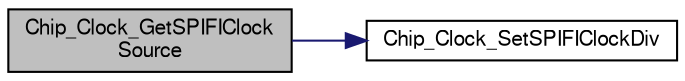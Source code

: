 digraph "Chip_Clock_GetSPIFIClockSource"
{
  edge [fontname="FreeSans",fontsize="10",labelfontname="FreeSans",labelfontsize="10"];
  node [fontname="FreeSans",fontsize="10",shape=record];
  rankdir="LR";
  Node1 [label="Chip_Clock_GetSPIFIClock\lSource",height=0.2,width=0.4,color="black", fillcolor="grey75", style="filled", fontcolor="black"];
  Node1 -> Node2 [color="midnightblue",fontsize="10",style="solid"];
  Node2 [label="Chip_Clock_SetSPIFIClockDiv",height=0.2,width=0.4,color="black", fillcolor="white", style="filled",URL="$group__CLOCK__17XX__40XX.html#ga2cde27bd6930a102a0b2b1b7f0561200",tooltip="Sets the SPIFI clock divider. "];
}
